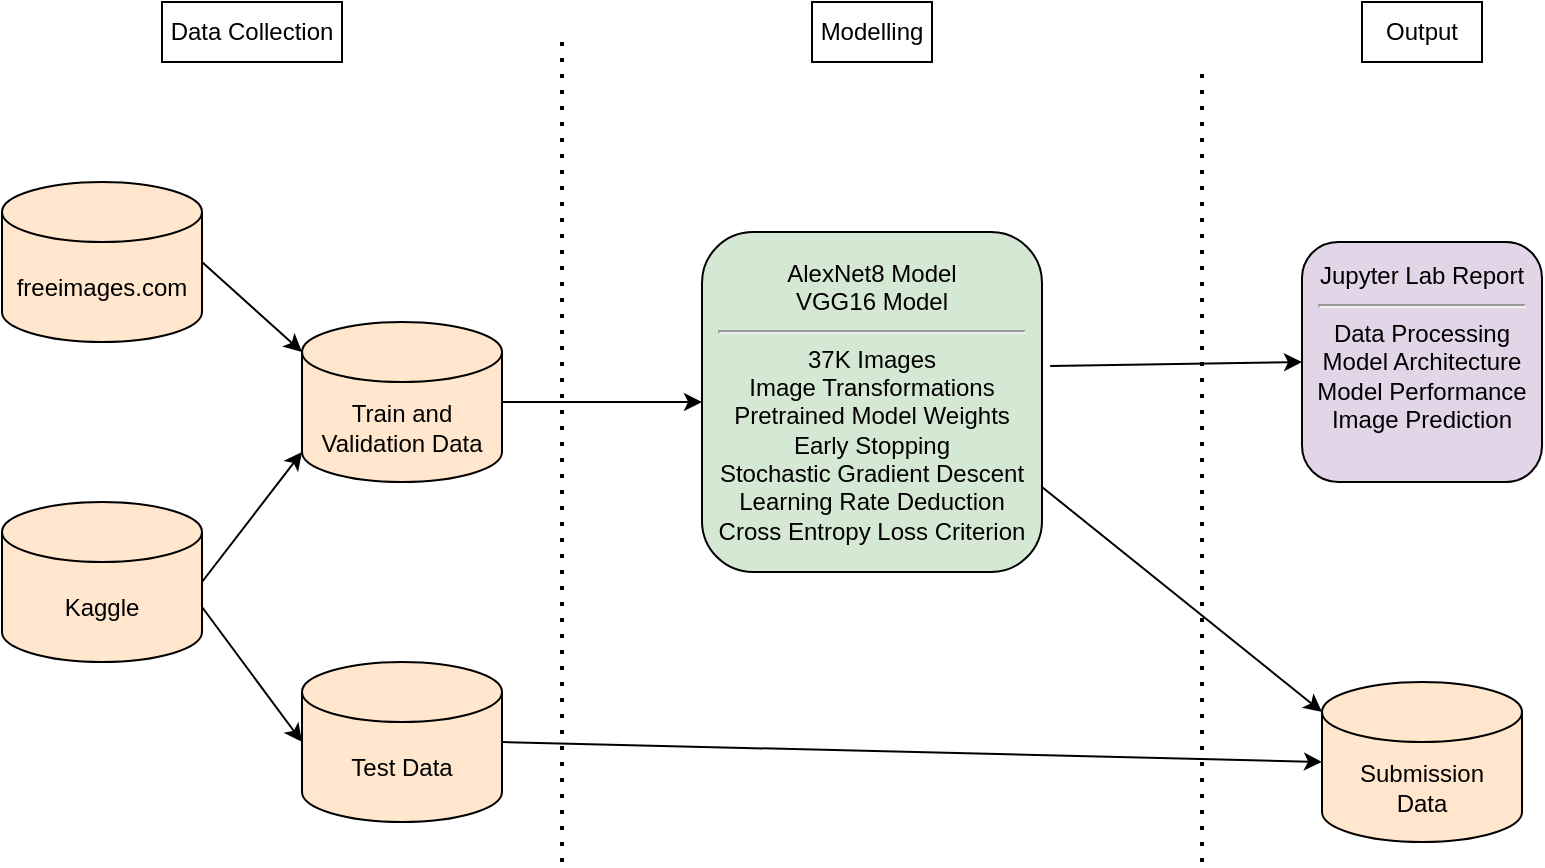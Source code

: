 <mxfile version="25.0.3">
  <diagram name="Page-1" id="bBaojYlcXimtXHP4Su1T">
    <mxGraphModel dx="1434" dy="746" grid="1" gridSize="10" guides="1" tooltips="1" connect="1" arrows="1" fold="1" page="1" pageScale="1" pageWidth="850" pageHeight="1100" math="0" shadow="0">
      <root>
        <mxCell id="0" />
        <mxCell id="1" parent="0" />
        <mxCell id="kfa_lcFOGdhym_HThWfJ-1" value="freeimages.com" style="shape=cylinder3;whiteSpace=wrap;html=1;boundedLbl=1;backgroundOutline=1;size=15;fillColor=#ffe6cc;strokeColor=#000000;" vertex="1" parent="1">
          <mxGeometry x="30" y="110" width="100" height="80" as="geometry" />
        </mxCell>
        <mxCell id="kfa_lcFOGdhym_HThWfJ-2" value="Kaggle" style="shape=cylinder3;whiteSpace=wrap;html=1;boundedLbl=1;backgroundOutline=1;size=15;fillColor=#ffe6cc;strokeColor=#000000;" vertex="1" parent="1">
          <mxGeometry x="30" y="270" width="100" height="80" as="geometry" />
        </mxCell>
        <mxCell id="kfa_lcFOGdhym_HThWfJ-3" value="" style="endArrow=classic;html=1;rounded=0;exitX=1;exitY=0.5;exitDx=0;exitDy=0;exitPerimeter=0;entryX=0;entryY=0;entryDx=0;entryDy=15;entryPerimeter=0;" edge="1" parent="1" source="kfa_lcFOGdhym_HThWfJ-1" target="kfa_lcFOGdhym_HThWfJ-23">
          <mxGeometry width="50" height="50" relative="1" as="geometry">
            <mxPoint x="350" y="320" as="sourcePoint" />
            <mxPoint x="230" y="200" as="targetPoint" />
          </mxGeometry>
        </mxCell>
        <mxCell id="kfa_lcFOGdhym_HThWfJ-4" value="" style="endArrow=classic;html=1;rounded=0;exitX=1;exitY=0.5;exitDx=0;exitDy=0;exitPerimeter=0;entryX=0;entryY=1;entryDx=0;entryDy=-15;entryPerimeter=0;" edge="1" parent="1" source="kfa_lcFOGdhym_HThWfJ-2" target="kfa_lcFOGdhym_HThWfJ-23">
          <mxGeometry width="50" height="50" relative="1" as="geometry">
            <mxPoint x="350" y="320" as="sourcePoint" />
            <mxPoint x="230" y="220" as="targetPoint" />
          </mxGeometry>
        </mxCell>
        <mxCell id="kfa_lcFOGdhym_HThWfJ-5" value="Data Collection" style="text;html=1;align=center;verticalAlign=middle;whiteSpace=wrap;rounded=0;strokeColor=default;fillColor=default;" vertex="1" parent="1">
          <mxGeometry x="110" y="20" width="90" height="30" as="geometry" />
        </mxCell>
        <mxCell id="kfa_lcFOGdhym_HThWfJ-7" value="" style="endArrow=classic;html=1;rounded=0;exitX=1;exitY=0;exitDx=0;exitDy=52.5;exitPerimeter=0;entryX=0;entryY=0.5;entryDx=0;entryDy=0;entryPerimeter=0;" edge="1" parent="1" source="kfa_lcFOGdhym_HThWfJ-2" target="kfa_lcFOGdhym_HThWfJ-24">
          <mxGeometry width="50" height="50" relative="1" as="geometry">
            <mxPoint x="400" y="310" as="sourcePoint" />
            <mxPoint x="520" y="313" as="targetPoint" />
          </mxGeometry>
        </mxCell>
        <mxCell id="kfa_lcFOGdhym_HThWfJ-9" value="" style="endArrow=none;dashed=1;html=1;dashPattern=1 3;strokeWidth=2;rounded=0;" edge="1" parent="1">
          <mxGeometry width="50" height="50" relative="1" as="geometry">
            <mxPoint x="310" y="450" as="sourcePoint" />
            <mxPoint x="310" y="40" as="targetPoint" />
          </mxGeometry>
        </mxCell>
        <mxCell id="kfa_lcFOGdhym_HThWfJ-11" value="" style="endArrow=none;dashed=1;html=1;dashPattern=1 3;strokeWidth=2;rounded=0;" edge="1" parent="1">
          <mxGeometry width="50" height="50" relative="1" as="geometry">
            <mxPoint x="630" y="450" as="sourcePoint" />
            <mxPoint x="630" y="50" as="targetPoint" />
          </mxGeometry>
        </mxCell>
        <mxCell id="kfa_lcFOGdhym_HThWfJ-12" value="" style="endArrow=classic;html=1;rounded=0;exitX=1;exitY=0.5;exitDx=0;exitDy=0;entryX=0;entryY=0.5;entryDx=0;entryDy=0;exitPerimeter=0;" edge="1" parent="1" source="kfa_lcFOGdhym_HThWfJ-23" target="kfa_lcFOGdhym_HThWfJ-13">
          <mxGeometry width="50" height="50" relative="1" as="geometry">
            <mxPoint x="310" y="200" as="sourcePoint" />
            <mxPoint x="410" y="230" as="targetPoint" />
          </mxGeometry>
        </mxCell>
        <mxCell id="kfa_lcFOGdhym_HThWfJ-13" value="&lt;div&gt;AlexNet8 Model&lt;/div&gt;&lt;div&gt;VGG16 Model&lt;/div&gt;&lt;div&gt;&lt;hr&gt;&lt;/div&gt;&lt;div&gt;37K Images&lt;/div&gt;&lt;div&gt;Image Transformations&lt;/div&gt;&lt;div&gt;Pretrained Model Weights&lt;/div&gt;&lt;div&gt;Early Stopping&lt;/div&gt;&lt;div&gt;Stochastic Gradient Descent&lt;/div&gt;&lt;div&gt;Learning Rate Deduction&lt;/div&gt;&lt;div&gt;Cross Entropy Loss Criterion&lt;/div&gt;" style="whiteSpace=wrap;html=1;aspect=fixed;rounded=1;align=center;fillColor=#d5e8d4;strokeColor=#000000;" vertex="1" parent="1">
          <mxGeometry x="380" y="135" width="170" height="170" as="geometry" />
        </mxCell>
        <mxCell id="kfa_lcFOGdhym_HThWfJ-14" value="" style="endArrow=classic;html=1;rounded=0;exitX=1;exitY=0.75;exitDx=0;exitDy=0;entryX=0;entryY=0;entryDx=0;entryDy=15;entryPerimeter=0;" edge="1" parent="1" source="kfa_lcFOGdhym_HThWfJ-13" target="kfa_lcFOGdhym_HThWfJ-25">
          <mxGeometry width="50" height="50" relative="1" as="geometry">
            <mxPoint x="400" y="310" as="sourcePoint" />
            <mxPoint x="712" y="294" as="targetPoint" />
          </mxGeometry>
        </mxCell>
        <mxCell id="kfa_lcFOGdhym_HThWfJ-15" value="Output" style="text;html=1;align=center;verticalAlign=middle;whiteSpace=wrap;rounded=0;strokeColor=default;fillColor=default;" vertex="1" parent="1">
          <mxGeometry x="710" y="20" width="60" height="30" as="geometry" />
        </mxCell>
        <mxCell id="kfa_lcFOGdhym_HThWfJ-16" value="Modelling" style="text;html=1;align=center;verticalAlign=middle;whiteSpace=wrap;rounded=0;strokeColor=default;fillColor=default;" vertex="1" parent="1">
          <mxGeometry x="435" y="20" width="60" height="30" as="geometry" />
        </mxCell>
        <mxCell id="kfa_lcFOGdhym_HThWfJ-17" value="" style="endArrow=classic;html=1;rounded=0;exitX=1.024;exitY=0.394;exitDx=0;exitDy=0;exitPerimeter=0;entryX=0;entryY=0.5;entryDx=0;entryDy=0;" edge="1" parent="1" source="kfa_lcFOGdhym_HThWfJ-13" target="kfa_lcFOGdhym_HThWfJ-18">
          <mxGeometry width="50" height="50" relative="1" as="geometry">
            <mxPoint x="400" y="310" as="sourcePoint" />
            <mxPoint x="690" y="170" as="targetPoint" />
          </mxGeometry>
        </mxCell>
        <mxCell id="kfa_lcFOGdhym_HThWfJ-18" value="Jupyter Lab Report&lt;div&gt;&lt;hr&gt;Data Processing&lt;/div&gt;&lt;div&gt;Model Architecture&lt;/div&gt;&lt;div&gt;Model Performance&lt;/div&gt;&lt;div&gt;Image Prediction&lt;/div&gt;&lt;div&gt;&lt;br&gt;&lt;/div&gt;" style="whiteSpace=wrap;html=1;aspect=fixed;rounded=1;fillColor=#e1d5e7;strokeColor=#000000;" vertex="1" parent="1">
          <mxGeometry x="680" y="140" width="120" height="120" as="geometry" />
        </mxCell>
        <mxCell id="kfa_lcFOGdhym_HThWfJ-23" value="Train and Validation Data" style="shape=cylinder3;whiteSpace=wrap;html=1;boundedLbl=1;backgroundOutline=1;size=15;fillColor=#ffe6cc;strokeColor=#000000;" vertex="1" parent="1">
          <mxGeometry x="180" y="180" width="100" height="80" as="geometry" />
        </mxCell>
        <mxCell id="kfa_lcFOGdhym_HThWfJ-24" value="Test Data" style="shape=cylinder3;whiteSpace=wrap;html=1;boundedLbl=1;backgroundOutline=1;size=15;fillColor=#ffe6cc;strokeColor=#000000;" vertex="1" parent="1">
          <mxGeometry x="180" y="350" width="100" height="80" as="geometry" />
        </mxCell>
        <mxCell id="kfa_lcFOGdhym_HThWfJ-25" value="Submission&lt;div&gt;Data&lt;/div&gt;" style="shape=cylinder3;whiteSpace=wrap;html=1;boundedLbl=1;backgroundOutline=1;size=15;fillColor=#ffe6cc;strokeColor=#000000;" vertex="1" parent="1">
          <mxGeometry x="690" y="360" width="100" height="80" as="geometry" />
        </mxCell>
        <mxCell id="kfa_lcFOGdhym_HThWfJ-26" value="" style="endArrow=classic;html=1;rounded=0;exitX=1;exitY=0.5;exitDx=0;exitDy=0;exitPerimeter=0;entryX=0;entryY=0.5;entryDx=0;entryDy=0;entryPerimeter=0;" edge="1" parent="1" source="kfa_lcFOGdhym_HThWfJ-24" target="kfa_lcFOGdhym_HThWfJ-25">
          <mxGeometry width="50" height="50" relative="1" as="geometry">
            <mxPoint x="400" y="310" as="sourcePoint" />
            <mxPoint x="450" y="260" as="targetPoint" />
          </mxGeometry>
        </mxCell>
      </root>
    </mxGraphModel>
  </diagram>
</mxfile>
